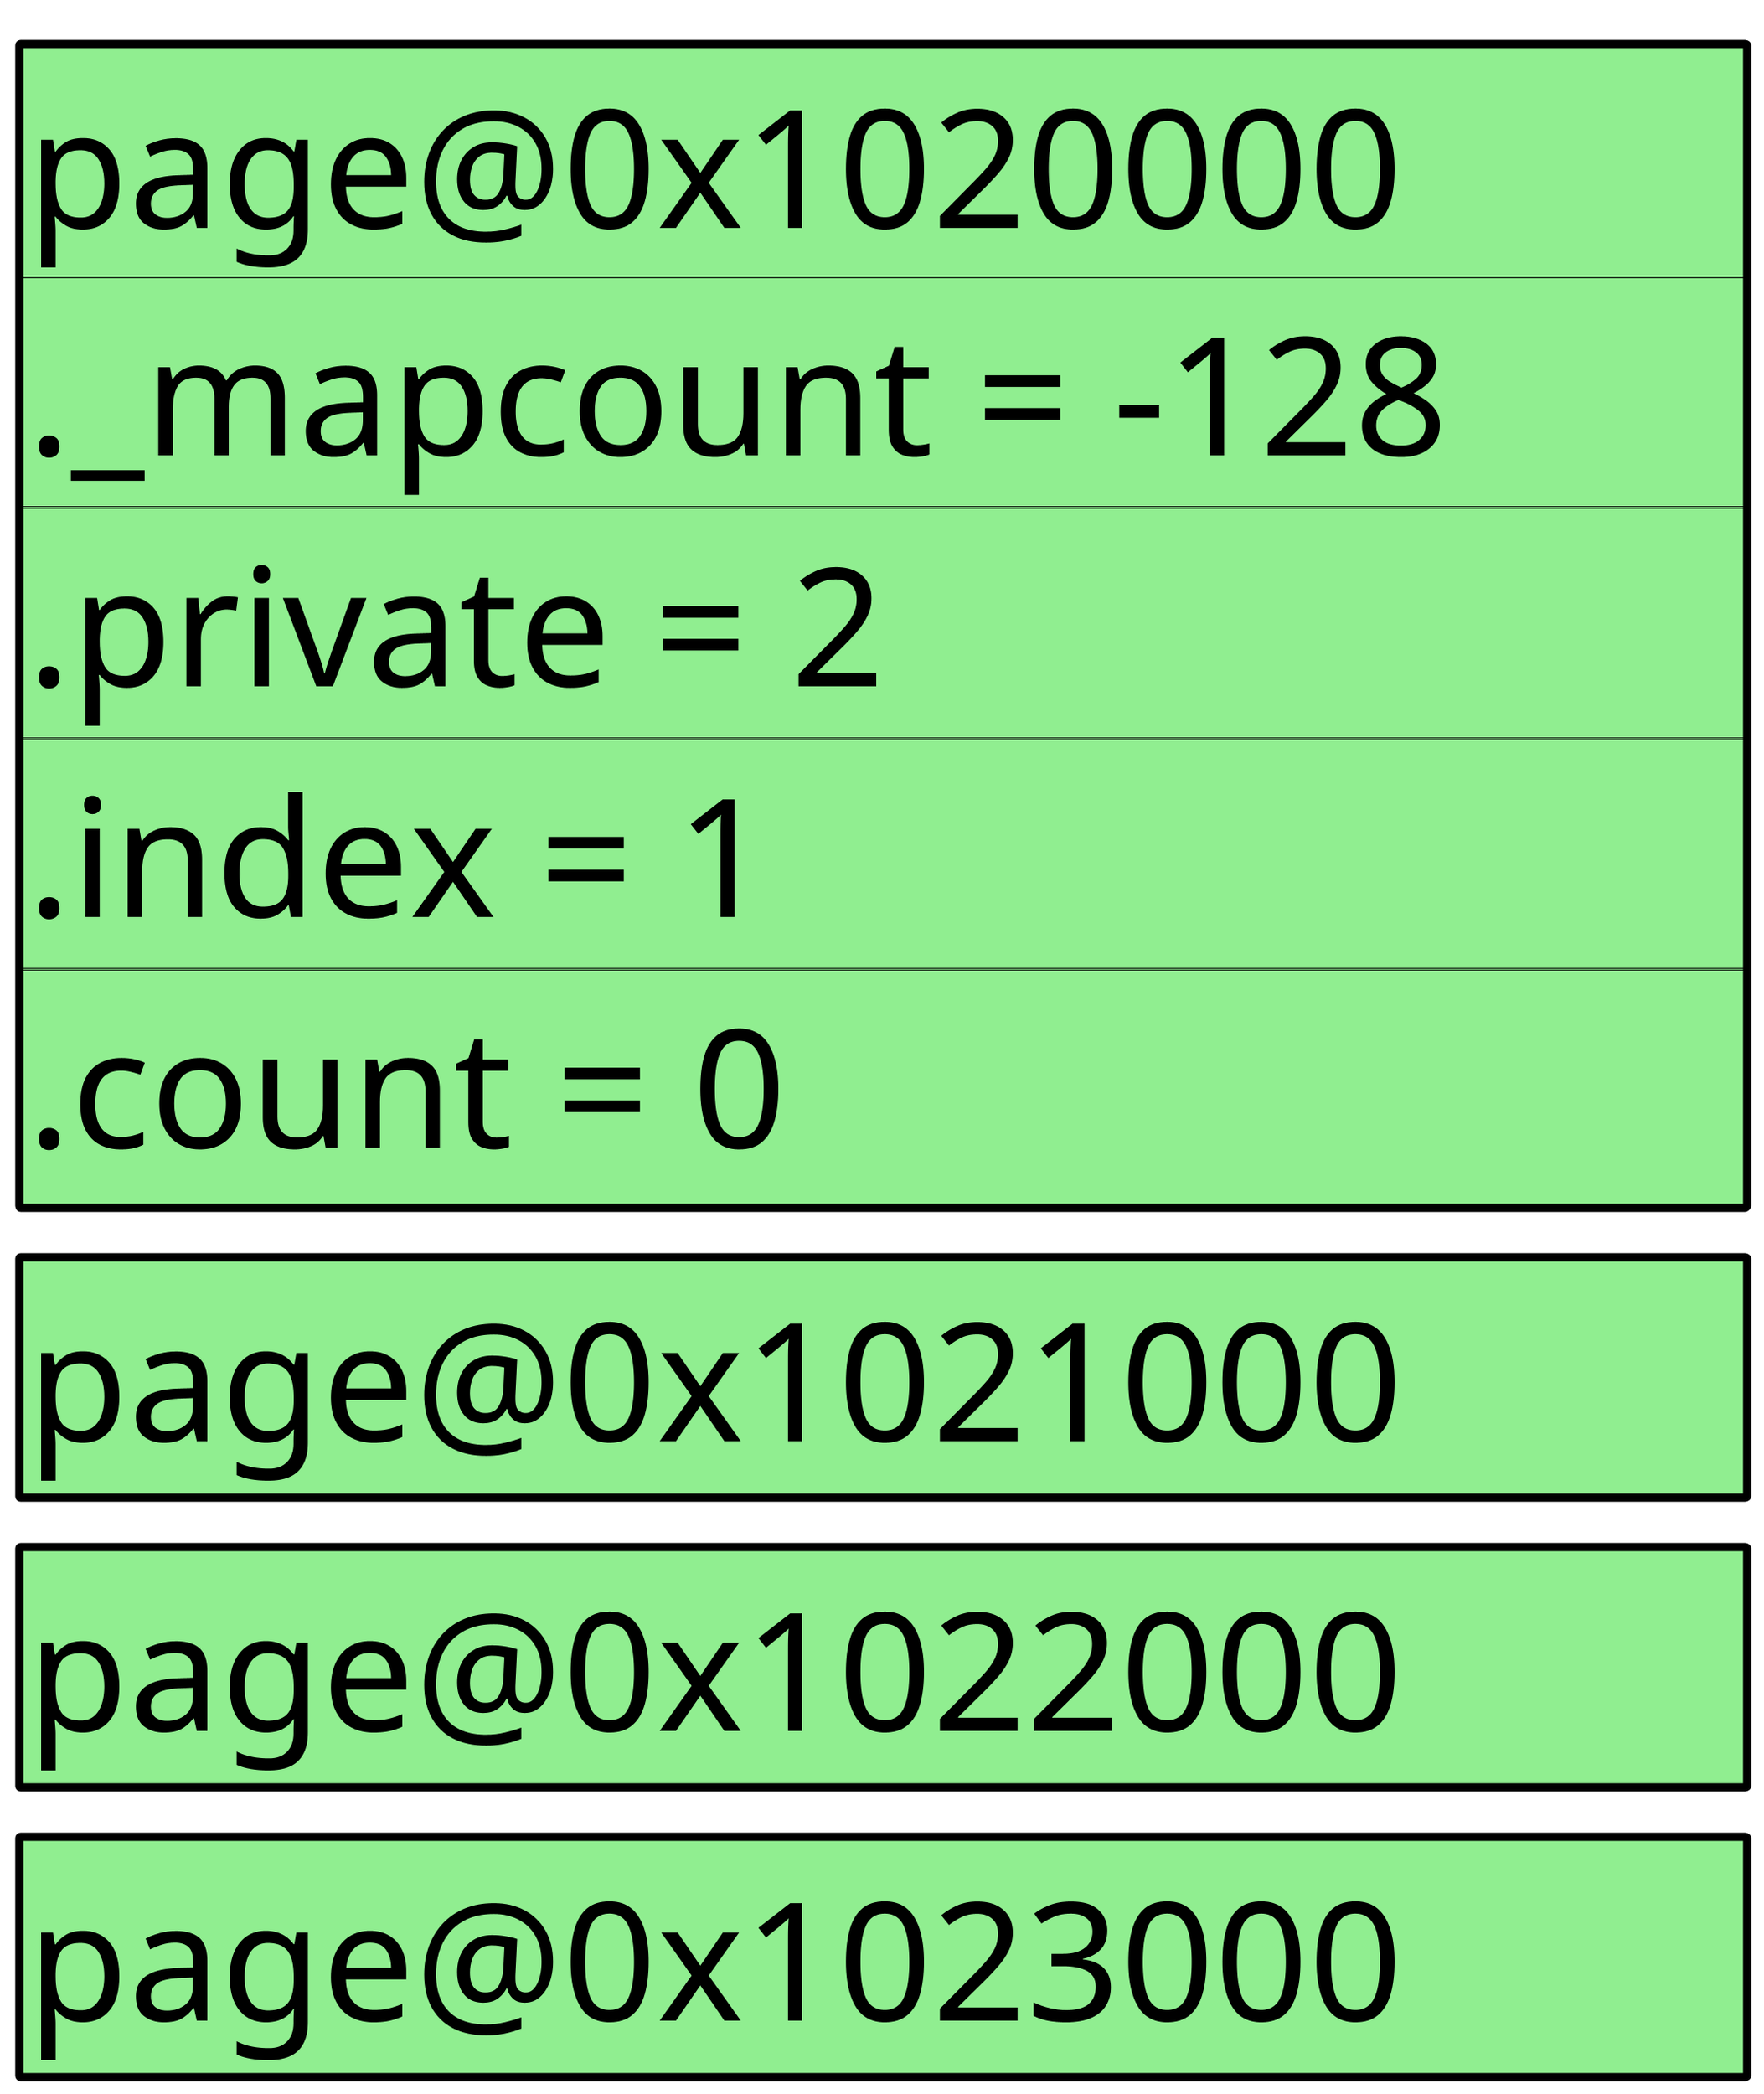 @startuml
skinparam ComponentStyle rectangle
skinparam Component {
    FontSize 200
    BackgroundColor LightGreen
    BorderThickness 10
    BorderColor black
}

skinparam Rectangle {
    BackgroundColor transparent
    BorderColor transparent
}

rectangle {
    component p1 [
    page@0x1020000\t
    ====
    ._mapcount = -128
    ====
    .private = 2
    ====
    .index = 1
    ====
    .count = 0
    ]

    component p2 [
    page@0x1021000\t
    ]

    component p3 [
    page@0x1022000\t
    ]

    component p4 [
    page@0x1023000\t
    ]

    p1-down[hidden]-p2
    p2-down[hidden]-p3
    p3-down[hidden]-p4
}

@enduml